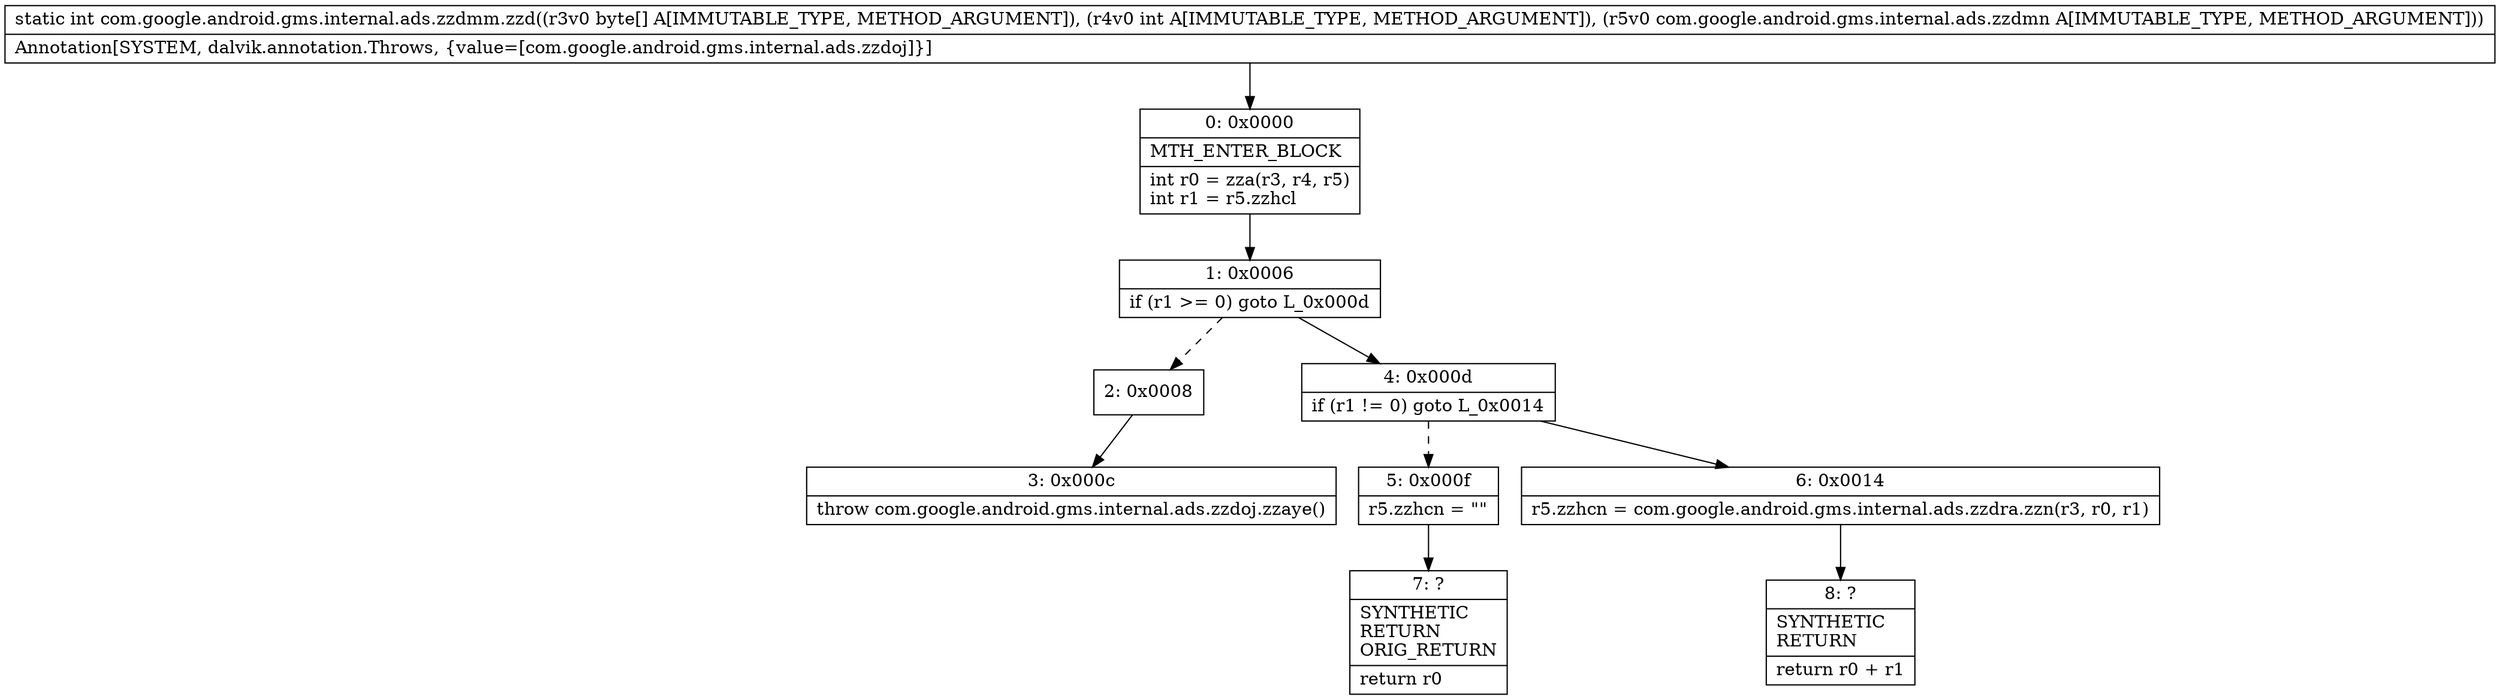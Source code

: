 digraph "CFG forcom.google.android.gms.internal.ads.zzdmm.zzd([BILcom\/google\/android\/gms\/internal\/ads\/zzdmn;)I" {
Node_0 [shape=record,label="{0\:\ 0x0000|MTH_ENTER_BLOCK\l|int r0 = zza(r3, r4, r5)\lint r1 = r5.zzhcl\l}"];
Node_1 [shape=record,label="{1\:\ 0x0006|if (r1 \>= 0) goto L_0x000d\l}"];
Node_2 [shape=record,label="{2\:\ 0x0008}"];
Node_3 [shape=record,label="{3\:\ 0x000c|throw com.google.android.gms.internal.ads.zzdoj.zzaye()\l}"];
Node_4 [shape=record,label="{4\:\ 0x000d|if (r1 != 0) goto L_0x0014\l}"];
Node_5 [shape=record,label="{5\:\ 0x000f|r5.zzhcn = \"\"\l}"];
Node_6 [shape=record,label="{6\:\ 0x0014|r5.zzhcn = com.google.android.gms.internal.ads.zzdra.zzn(r3, r0, r1)\l}"];
Node_7 [shape=record,label="{7\:\ ?|SYNTHETIC\lRETURN\lORIG_RETURN\l|return r0\l}"];
Node_8 [shape=record,label="{8\:\ ?|SYNTHETIC\lRETURN\l|return r0 + r1\l}"];
MethodNode[shape=record,label="{static int com.google.android.gms.internal.ads.zzdmm.zzd((r3v0 byte[] A[IMMUTABLE_TYPE, METHOD_ARGUMENT]), (r4v0 int A[IMMUTABLE_TYPE, METHOD_ARGUMENT]), (r5v0 com.google.android.gms.internal.ads.zzdmn A[IMMUTABLE_TYPE, METHOD_ARGUMENT]))  | Annotation[SYSTEM, dalvik.annotation.Throws, \{value=[com.google.android.gms.internal.ads.zzdoj]\}]\l}"];
MethodNode -> Node_0;
Node_0 -> Node_1;
Node_1 -> Node_2[style=dashed];
Node_1 -> Node_4;
Node_2 -> Node_3;
Node_4 -> Node_5[style=dashed];
Node_4 -> Node_6;
Node_5 -> Node_7;
Node_6 -> Node_8;
}

